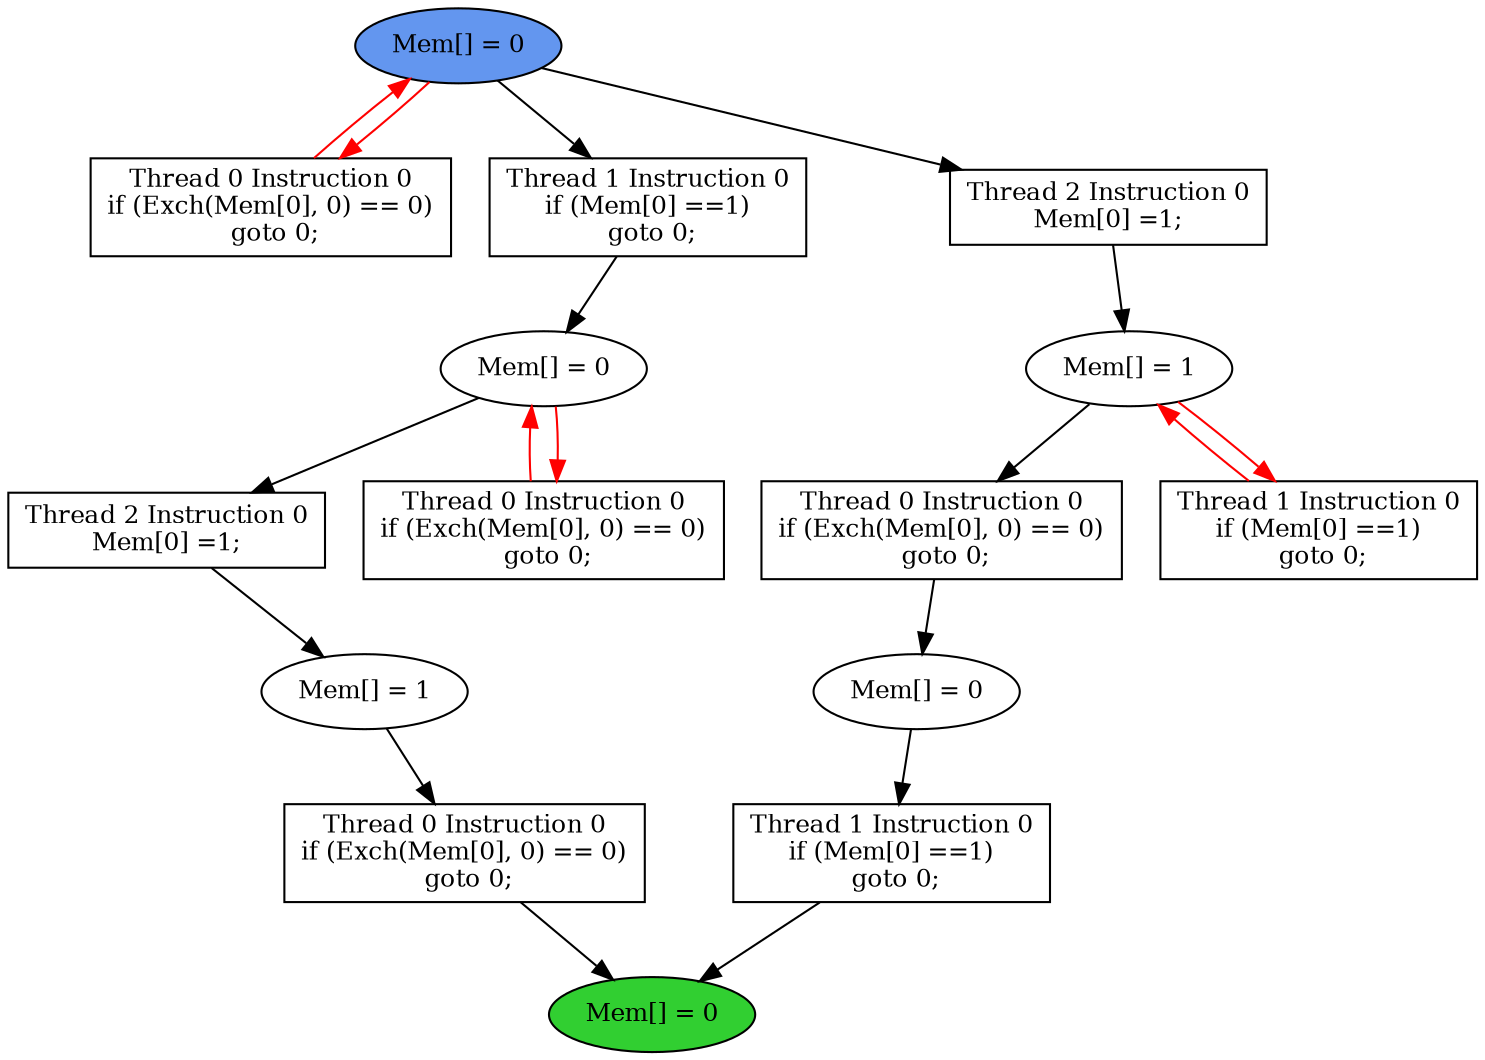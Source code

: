 digraph "graph" {
graph [fontsize=12]
node [fontsize=12]
edge [fontsize=12]
rankdir=TB;
"N14" -> "N10" [uuid = "<A0, END>", color = "#000000", fontcolor = "#ffffff", style = "solid", label = "", dir = "forward", weight = "1"]
"N13" -> "N12" [uuid = "<A1, S3>", color = "#000000", fontcolor = "#ffffff", style = "solid", label = "", dir = "forward", weight = "1"]
"N26" -> "N19" [uuid = "<A2, START>", color = "#ff0000", fontcolor = "#ffffff", style = "solid", label = "", dir = "back", weight = "1"]
"N11" -> "N10" [uuid = "<A3, END>", color = "#000000", fontcolor = "#ffffff", style = "solid", label = "", dir = "forward", weight = "1"]
"N24" -> "N23" [uuid = "<A4, S2>", color = "#000000", fontcolor = "#ffffff", style = "solid", label = "", dir = "forward", weight = "1"]
"N22" -> "N21" [uuid = "<A5, S1>", color = "#ff0000", fontcolor = "#ffffff", style = "solid", label = "", dir = "back", weight = "1"]
"N25" -> "N22" [uuid = "<A6, S1>", color = "#000000", fontcolor = "#ffffff", style = "solid", label = "", dir = "forward", weight = "1"]
"N16" -> "N15" [uuid = "<A7, S0>", color = "#000000", fontcolor = "#ffffff", style = "solid", label = "", dir = "forward", weight = "1"]
"N23" -> "N20" [uuid = "<A8, S2>", color = "#ff0000", fontcolor = "#ffffff", style = "solid", label = "", dir = "back", weight = "1"]
"N15" -> "N14" [uuid = "<A0, S0>", color = "#000000", fontcolor = "#ffffff", style = "solid", label = "", dir = "forward", weight = "1"]
"N22" -> "N13" [uuid = "<A1, S1>", color = "#000000", fontcolor = "#ffffff", style = "solid", label = "", dir = "forward", weight = "1"]
"N26" -> "N19" [uuid = "<A2, START>", color = "#ff0000", fontcolor = "#ffffff", style = "solid", label = "", dir = "forward", weight = "1"]
"N12" -> "N11" [uuid = "<A3, S3>", color = "#000000", fontcolor = "#ffffff", style = "solid", label = "", dir = "forward", weight = "1"]
"N26" -> "N24" [uuid = "<A4, START>", color = "#000000", fontcolor = "#ffffff", style = "solid", label = "", dir = "forward", weight = "1"]
"N22" -> "N21" [uuid = "<A5, S1>", color = "#ff0000", fontcolor = "#ffffff", style = "solid", label = "", dir = "forward", weight = "1"]
"N26" -> "N25" [uuid = "<A6, START>", color = "#000000", fontcolor = "#ffffff", style = "solid", label = "", dir = "forward", weight = "1"]
"N23" -> "N16" [uuid = "<A7, S2>", color = "#000000", fontcolor = "#ffffff", style = "solid", label = "", dir = "forward", weight = "1"]
"N23" -> "N20" [uuid = "<A8, S2>", color = "#ff0000", fontcolor = "#ffffff", style = "solid", label = "", dir = "forward", weight = "1"]
"N10" [uuid="END", label="Mem[] = 0", fillcolor = "#31cf31", fontcolor = "#000000", shape = "ellipse", style = "filled, solid"]
"N11" [uuid="A3", label="Thread 1 Instruction 0
if (Mem[0] ==1)
 goto 0;", fillcolor = "#ffffff", fontcolor = "#000000", shape = "box", style = "filled, solid"]
"N12" [uuid="S3", label="Mem[] = 0", fillcolor = "#ffffff", fontcolor = "#000000", shape = "ellipse", style = "filled, solid"]
"N13" [uuid="A1", label="Thread 0 Instruction 0
if (Exch(Mem[0], 0) == 0)
 goto 0;", fillcolor = "#ffffff", fontcolor = "#000000", shape = "box", style = "filled, solid"]
"N14" [uuid="A0", label="Thread 0 Instruction 0
if (Exch(Mem[0], 0) == 0)
 goto 0;", fillcolor = "#ffffff", fontcolor = "#000000", shape = "box", style = "filled, solid"]
"N15" [uuid="S0", label="Mem[] = 1", fillcolor = "#ffffff", fontcolor = "#000000", shape = "ellipse", style = "filled, solid"]
"N16" [uuid="A7", label="Thread 2 Instruction 0
Mem[0] =1;", fillcolor = "#ffffff", fontcolor = "#000000", shape = "box", style = "filled, solid"]
"N19" [uuid="A2", label="Thread 0 Instruction 0
if (Exch(Mem[0], 0) == 0)
 goto 0;", fillcolor = "#ffffff", fontcolor = "#000000", shape = "box", style = "filled, solid"]
"N20" [uuid="A8", label="Thread 0 Instruction 0
if (Exch(Mem[0], 0) == 0)
 goto 0;", fillcolor = "#ffffff", fontcolor = "#000000", shape = "box", style = "filled, solid"]
"N21" [uuid="A5", label="Thread 1 Instruction 0
if (Mem[0] ==1)
 goto 0;", fillcolor = "#ffffff", fontcolor = "#000000", shape = "box", style = "filled, solid"]
"N22" [uuid="S1", label="Mem[] = 1", fillcolor = "#ffffff", fontcolor = "#000000", shape = "ellipse", style = "filled, solid"]
"N23" [uuid="S2", label="Mem[] = 0", fillcolor = "#ffffff", fontcolor = "#000000", shape = "ellipse", style = "filled, solid"]
"N24" [uuid="A4", label="Thread 1 Instruction 0
if (Mem[0] ==1)
 goto 0;", fillcolor = "#ffffff", fontcolor = "#000000", shape = "box", style = "filled, solid"]
"N25" [uuid="A6", label="Thread 2 Instruction 0
Mem[0] =1;", fillcolor = "#ffffff", fontcolor = "#000000", shape = "box", style = "filled, solid"]
"N26" [uuid="START", label="Mem[] = 0", fillcolor = "#6396ef", fontcolor = "#000000", shape = "ellipse", style = "filled, solid"]
}